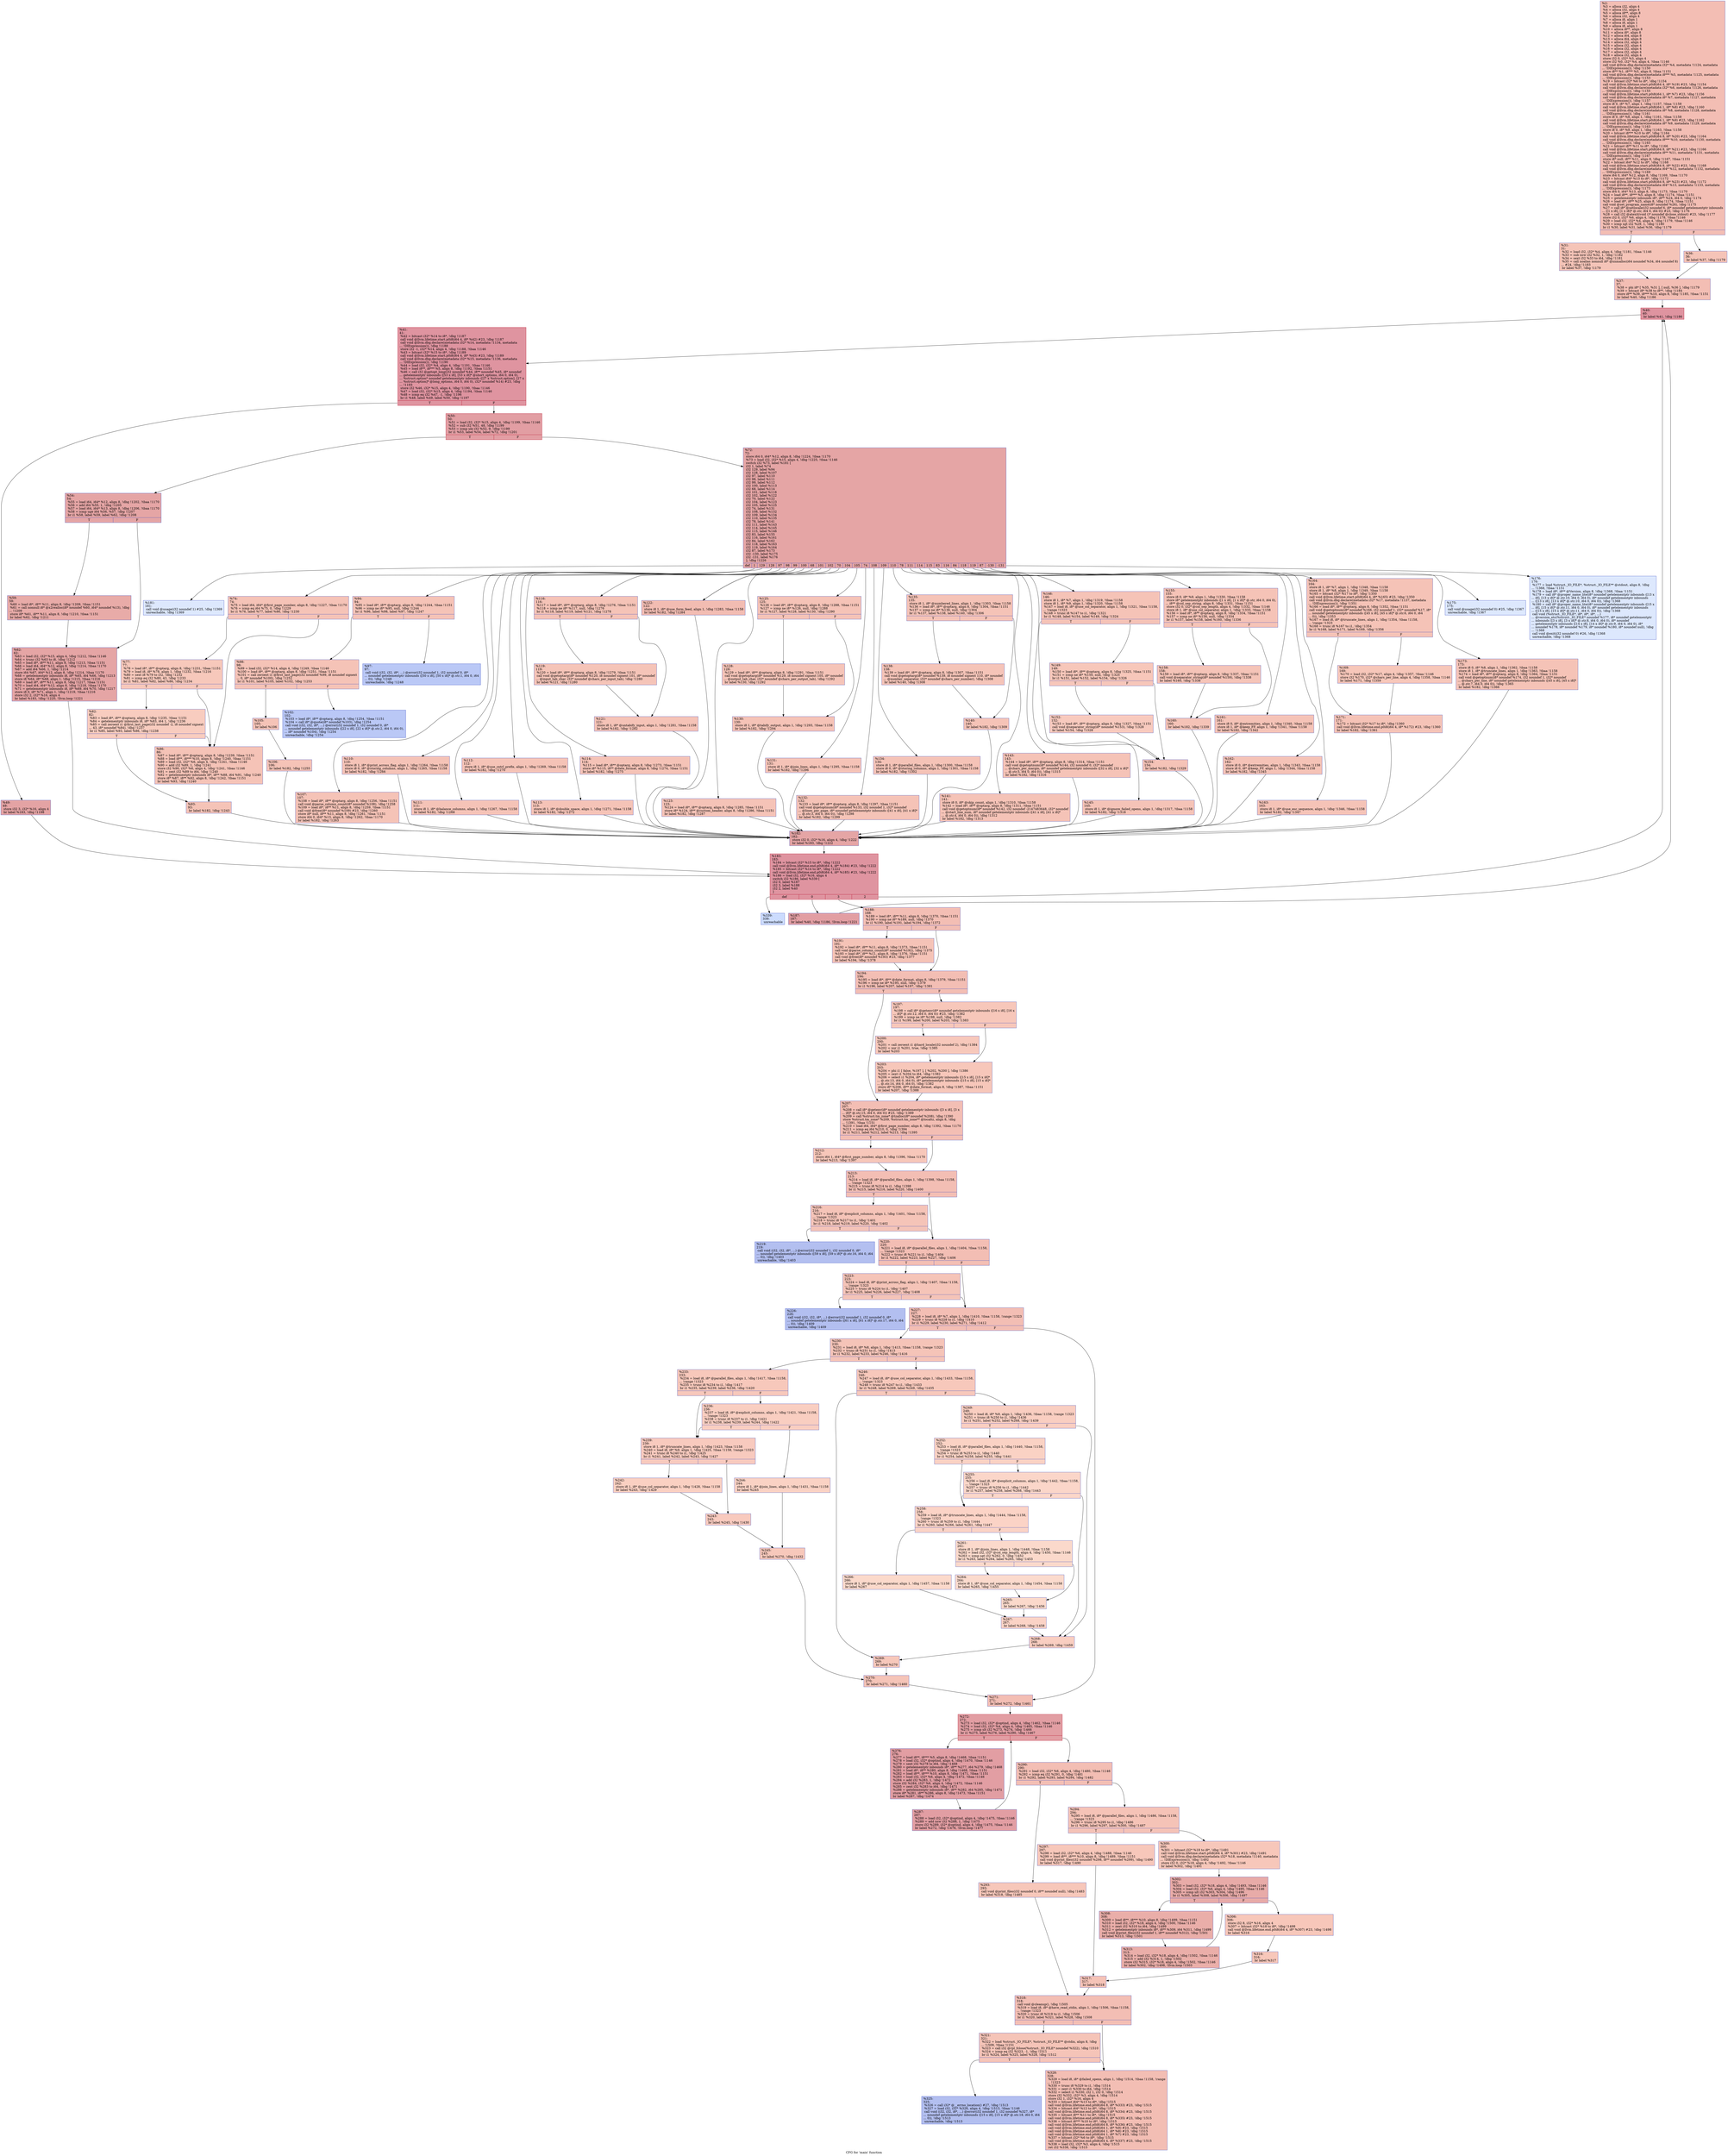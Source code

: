digraph "CFG for 'main' function" {
	label="CFG for 'main' function";

	Node0x156c920 [shape=record,color="#3d50c3ff", style=filled, fillcolor="#e36c5570",label="{%2:\l  %3 = alloca i32, align 4\l  %4 = alloca i32, align 4\l  %5 = alloca i8**, align 8\l  %6 = alloca i32, align 4\l  %7 = alloca i8, align 1\l  %8 = alloca i8, align 1\l  %9 = alloca i8, align 1\l  %10 = alloca i8**, align 8\l  %11 = alloca i8*, align 8\l  %12 = alloca i64, align 8\l  %13 = alloca i64, align 8\l  %14 = alloca i32, align 4\l  %15 = alloca i32, align 4\l  %16 = alloca i32, align 4\l  %17 = alloca i32, align 4\l  %18 = alloca i32, align 4\l  store i32 0, i32* %3, align 4\l  store i32 %0, i32* %4, align 4, !tbaa !1146\l  call void @llvm.dbg.declare(metadata i32* %4, metadata !1124, metadata\l... !DIExpression()), !dbg !1150\l  store i8** %1, i8*** %5, align 8, !tbaa !1151\l  call void @llvm.dbg.declare(metadata i8*** %5, metadata !1125, metadata\l... !DIExpression()), !dbg !1153\l  %19 = bitcast i32* %6 to i8*, !dbg !1154\l  call void @llvm.lifetime.start.p0i8(i64 4, i8* %19) #23, !dbg !1154\l  call void @llvm.dbg.declare(metadata i32* %6, metadata !1126, metadata\l... !DIExpression()), !dbg !1155\l  call void @llvm.lifetime.start.p0i8(i64 1, i8* %7) #23, !dbg !1156\l  call void @llvm.dbg.declare(metadata i8* %7, metadata !1127, metadata\l... !DIExpression()), !dbg !1157\l  store i8 0, i8* %7, align 1, !dbg !1157, !tbaa !1158\l  call void @llvm.lifetime.start.p0i8(i64 1, i8* %8) #23, !dbg !1160\l  call void @llvm.dbg.declare(metadata i8* %8, metadata !1128, metadata\l... !DIExpression()), !dbg !1161\l  store i8 0, i8* %8, align 1, !dbg !1161, !tbaa !1158\l  call void @llvm.lifetime.start.p0i8(i64 1, i8* %9) #23, !dbg !1162\l  call void @llvm.dbg.declare(metadata i8* %9, metadata !1129, metadata\l... !DIExpression()), !dbg !1163\l  store i8 0, i8* %9, align 1, !dbg !1163, !tbaa !1158\l  %20 = bitcast i8*** %10 to i8*, !dbg !1164\l  call void @llvm.lifetime.start.p0i8(i64 8, i8* %20) #23, !dbg !1164\l  call void @llvm.dbg.declare(metadata i8*** %10, metadata !1130, metadata\l... !DIExpression()), !dbg !1165\l  %21 = bitcast i8** %11 to i8*, !dbg !1166\l  call void @llvm.lifetime.start.p0i8(i64 8, i8* %21) #23, !dbg !1166\l  call void @llvm.dbg.declare(metadata i8** %11, metadata !1131, metadata\l... !DIExpression()), !dbg !1167\l  store i8* null, i8** %11, align 8, !dbg !1167, !tbaa !1151\l  %22 = bitcast i64* %12 to i8*, !dbg !1168\l  call void @llvm.lifetime.start.p0i8(i64 8, i8* %22) #23, !dbg !1168\l  call void @llvm.dbg.declare(metadata i64* %12, metadata !1132, metadata\l... !DIExpression()), !dbg !1169\l  store i64 0, i64* %12, align 8, !dbg !1169, !tbaa !1170\l  %23 = bitcast i64* %13 to i8*, !dbg !1172\l  call void @llvm.lifetime.start.p0i8(i64 8, i8* %23) #23, !dbg !1172\l  call void @llvm.dbg.declare(metadata i64* %13, metadata !1133, metadata\l... !DIExpression()), !dbg !1173\l  store i64 0, i64* %13, align 8, !dbg !1173, !tbaa !1170\l  %24 = load i8**, i8*** %5, align 8, !dbg !1174, !tbaa !1151\l  %25 = getelementptr inbounds i8*, i8** %24, i64 0, !dbg !1174\l  %26 = load i8*, i8** %25, align 8, !dbg !1174, !tbaa !1151\l  call void @set_program_name(i8* noundef %26), !dbg !1175\l  %27 = call i8* @setlocale(i32 noundef 6, i8* noundef getelementptr inbounds\l... ([1 x i8], [1 x i8]* @.str, i64 0, i64 0)) #23, !dbg !1176\l  %28 = call i32 @atexit(void ()* noundef @close_stdout) #23, !dbg !1177\l  store i32 0, i32* %6, align 4, !dbg !1178, !tbaa !1146\l  %29 = load i32, i32* %4, align 4, !dbg !1179, !tbaa !1146\l  %30 = icmp sgt i32 %29, 1, !dbg !1180\l  br i1 %30, label %31, label %36, !dbg !1179\l|{<s0>T|<s1>F}}"];
	Node0x156c920:s0 -> Node0x15bc890;
	Node0x156c920:s1 -> Node0x15bc8e0;
	Node0x15bc890 [shape=record,color="#3d50c3ff", style=filled, fillcolor="#e97a5f70",label="{%31:\l31:                                               \l  %32 = load i32, i32* %4, align 4, !dbg !1181, !tbaa !1146\l  %33 = sub nsw i32 %32, 1, !dbg !1182\l  %34 = sext i32 %33 to i64, !dbg !1181\l  %35 = call noalias nonnull i8* @xnmalloc(i64 noundef %34, i64 noundef 8)\l... #24, !dbg !1183\l  br label %37, !dbg !1179\l}"];
	Node0x15bc890 -> Node0x15bc930;
	Node0x15bc8e0 [shape=record,color="#3d50c3ff", style=filled, fillcolor="#e97a5f70",label="{%36:\l36:                                               \l  br label %37, !dbg !1179\l}"];
	Node0x15bc8e0 -> Node0x15bc930;
	Node0x15bc930 [shape=record,color="#3d50c3ff", style=filled, fillcolor="#e36c5570",label="{%37:\l37:                                               \l  %38 = phi i8* [ %35, %31 ], [ null, %36 ], !dbg !1179\l  %39 = bitcast i8* %38 to i8**, !dbg !1184\l  store i8** %39, i8*** %10, align 8, !dbg !1185, !tbaa !1151\l  br label %40, !dbg !1186\l}"];
	Node0x15bc930 -> Node0x15bc980;
	Node0x15bc980 [shape=record,color="#b70d28ff", style=filled, fillcolor="#b70d2870",label="{%40:\l40:                                               \l  br label %41, !dbg !1186\l}"];
	Node0x15bc980 -> Node0x15bc9d0;
	Node0x15bc9d0 [shape=record,color="#b70d28ff", style=filled, fillcolor="#b70d2870",label="{%41:\l41:                                               \l  %42 = bitcast i32* %14 to i8*, !dbg !1187\l  call void @llvm.lifetime.start.p0i8(i64 4, i8* %42) #23, !dbg !1187\l  call void @llvm.dbg.declare(metadata i32* %14, metadata !1134, metadata\l... !DIExpression()), !dbg !1188\l  store i32 -1, i32* %14, align 4, !dbg !1188, !tbaa !1146\l  %43 = bitcast i32* %15 to i8*, !dbg !1189\l  call void @llvm.lifetime.start.p0i8(i64 4, i8* %43) #23, !dbg !1189\l  call void @llvm.dbg.declare(metadata i32* %15, metadata !1136, metadata\l... !DIExpression()), !dbg !1190\l  %44 = load i32, i32* %4, align 4, !dbg !1191, !tbaa !1146\l  %45 = load i8**, i8*** %5, align 8, !dbg !1192, !tbaa !1151\l  %46 = call i32 @getopt_long(i32 noundef %44, i8** noundef %45, i8* noundef\l... getelementptr inbounds ([53 x i8], [53 x i8]* @short_options, i64 0, i64 0),\l... %struct.option* noundef getelementptr inbounds ([27 x %struct.option], [27 x\l... %struct.option]* @long_options, i64 0, i64 0), i32* noundef %14) #23, !dbg\l... !1193\l  store i32 %46, i32* %15, align 4, !dbg !1190, !tbaa !1146\l  %47 = load i32, i32* %15, align 4, !dbg !1194, !tbaa !1146\l  %48 = icmp eq i32 %47, -1, !dbg !1196\l  br i1 %48, label %49, label %50, !dbg !1197\l|{<s0>T|<s1>F}}"];
	Node0x15bc9d0:s0 -> Node0x15bca20;
	Node0x15bc9d0:s1 -> Node0x15bca70;
	Node0x15bca20 [shape=record,color="#3d50c3ff", style=filled, fillcolor="#c32e3170",label="{%49:\l49:                                               \l  store i32 3, i32* %16, align 4\l  br label %183, !dbg !1198\l}"];
	Node0x15bca20 -> Node0x15c2360;
	Node0x15bca70 [shape=record,color="#b70d28ff", style=filled, fillcolor="#be242e70",label="{%50:\l50:                                               \l  %51 = load i32, i32* %15, align 4, !dbg !1199, !tbaa !1146\l  %52 = sub i32 %51, 48, !dbg !1199\l  %53 = icmp ule i32 %52, 9, !dbg !1199\l  br i1 %53, label %54, label %72, !dbg !1201\l|{<s0>T|<s1>F}}"];
	Node0x15bca70:s0 -> Node0x15bcac0;
	Node0x15bca70:s1 -> Node0x15bcbb0;
	Node0x15bcac0 [shape=record,color="#3d50c3ff", style=filled, fillcolor="#c5333470",label="{%54:\l54:                                               \l  %55 = load i64, i64* %12, align 8, !dbg !1202, !tbaa !1170\l  %56 = add i64 %55, 1, !dbg !1205\l  %57 = load i64, i64* %13, align 8, !dbg !1206, !tbaa !1170\l  %58 = icmp uge i64 %56, %57, !dbg !1207\l  br i1 %58, label %59, label %62, !dbg !1208\l|{<s0>T|<s1>F}}"];
	Node0x15bcac0:s0 -> Node0x15bcb10;
	Node0x15bcac0:s1 -> Node0x15bcb60;
	Node0x15bcb10 [shape=record,color="#3d50c3ff", style=filled, fillcolor="#cc403a70",label="{%59:\l59:                                               \l  %60 = load i8*, i8** %11, align 8, !dbg !1209, !tbaa !1151\l  %61 = call nonnull i8* @x2realloc(i8* noundef %60, i64* noundef %13), !dbg\l... !1209\l  store i8* %61, i8** %11, align 8, !dbg !1210, !tbaa !1151\l  br label %62, !dbg !1211\l}"];
	Node0x15bcb10 -> Node0x15bcb60;
	Node0x15bcb60 [shape=record,color="#3d50c3ff", style=filled, fillcolor="#c5333470",label="{%62:\l62:                                               \l  %63 = load i32, i32* %15, align 4, !dbg !1212, !tbaa !1146\l  %64 = trunc i32 %63 to i8, !dbg !1212\l  %65 = load i8*, i8** %11, align 8, !dbg !1213, !tbaa !1151\l  %66 = load i64, i64* %12, align 8, !dbg !1214, !tbaa !1170\l  %67 = add i64 %66, 1, !dbg !1214\l  store i64 %67, i64* %12, align 8, !dbg !1214, !tbaa !1170\l  %68 = getelementptr inbounds i8, i8* %65, i64 %66, !dbg !1213\l  store i8 %64, i8* %68, align 1, !dbg !1215, !tbaa !1216\l  %69 = load i8*, i8** %11, align 8, !dbg !1217, !tbaa !1151\l  %70 = load i64, i64* %12, align 8, !dbg !1218, !tbaa !1170\l  %71 = getelementptr inbounds i8, i8* %69, i64 %70, !dbg !1217\l  store i8 0, i8* %71, align 1, !dbg !1219, !tbaa !1216\l  store i32 2, i32* %16, align 4\l  br label %183, !dbg !1220, !llvm.loop !1221\l}"];
	Node0x15bcb60 -> Node0x15c2360;
	Node0x15bcbb0 [shape=record,color="#3d50c3ff", style=filled, fillcolor="#c5333470",label="{%72:\l72:                                               \l  store i64 0, i64* %12, align 8, !dbg !1224, !tbaa !1170\l  %73 = load i32, i32* %15, align 4, !dbg !1225, !tbaa !1146\l  switch i32 %73, label %181 [\l    i32 1, label %74\l    i32 129, label %94\l    i32 128, label %107\l    i32 97, label %110\l    i32 98, label %111\l    i32 99, label %112\l    i32 100, label %113\l    i32 68, label %114\l    i32 101, label %116\l    i32 102, label %122\l    i32 70, label %122\l    i32 104, label %123\l    i32 105, label %125\l    i32 74, label %131\l    i32 108, label %132\l    i32 109, label %134\l    i32 110, label %135\l    i32 78, label %141\l    i32 111, label %143\l    i32 114, label %145\l    i32 115, label %146\l    i32 83, label %155\l    i32 116, label %161\l    i32 84, label %162\l    i32 118, label %163\l    i32 119, label %164\l    i32 87, label %173\l    i32 -130, label %175\l    i32 -131, label %176\l  ], !dbg !1226\l|{<s0>def|<s1>1|<s2>129|<s3>128|<s4>97|<s5>98|<s6>99|<s7>100|<s8>68|<s9>101|<s10>102|<s11>70|<s12>104|<s13>105|<s14>74|<s15>108|<s16>109|<s17>110|<s18>78|<s19>111|<s20>114|<s21>115|<s22>83|<s23>116|<s24>84|<s25>118|<s26>119|<s27>87|<s28>-130|<s29>-131}}"];
	Node0x15bcbb0:s0 -> Node0x15c22c0;
	Node0x15bcbb0:s1 -> Node0x15bcc00;
	Node0x15bcbb0:s2 -> Node0x15c14b0;
	Node0x15bcbb0:s3 -> Node0x15c1690;
	Node0x15bcbb0:s4 -> Node0x15c16e0;
	Node0x15bcbb0:s5 -> Node0x15c1730;
	Node0x15bcbb0:s6 -> Node0x15c1780;
	Node0x15bcbb0:s7 -> Node0x15c17d0;
	Node0x15bcbb0:s8 -> Node0x15c1820;
	Node0x15bcbb0:s9 -> Node0x15c1870;
	Node0x15bcbb0:s10 -> Node0x15c1960;
	Node0x15bcbb0:s11 -> Node0x15c1960;
	Node0x15bcbb0:s12 -> Node0x15c19b0;
	Node0x15bcbb0:s13 -> Node0x15c1a00;
	Node0x15bcbb0:s14 -> Node0x15c1af0;
	Node0x15bcbb0:s15 -> Node0x15c1b40;
	Node0x15bcbb0:s16 -> Node0x15c1b90;
	Node0x15bcbb0:s17 -> Node0x15c1be0;
	Node0x15bcbb0:s18 -> Node0x15c1cd0;
	Node0x15bcbb0:s19 -> Node0x15c1d20;
	Node0x15bcbb0:s20 -> Node0x15c1d70;
	Node0x15bcbb0:s21 -> Node0x15c1dc0;
	Node0x15bcbb0:s22 -> Node0x15c1f00;
	Node0x15bcbb0:s23 -> Node0x15c1ff0;
	Node0x15bcbb0:s24 -> Node0x15c2040;
	Node0x15bcbb0:s25 -> Node0x15c2090;
	Node0x15bcbb0:s26 -> Node0x15c20e0;
	Node0x15bcbb0:s27 -> Node0x15c21d0;
	Node0x15bcbb0:s28 -> Node0x15c2220;
	Node0x15bcbb0:s29 -> Node0x15c2270;
	Node0x15bcc00 [shape=record,color="#3d50c3ff", style=filled, fillcolor="#e8765c70",label="{%74:\l74:                                               \l  %75 = load i64, i64* @first_page_number, align 8, !dbg !1227, !tbaa !1170\l  %76 = icmp eq i64 %75, 0, !dbg !1229\l  br i1 %76, label %77, label %86, !dbg !1230\l|{<s0>T|<s1>F}}"];
	Node0x15bcc00:s0 -> Node0x15bcc50;
	Node0x15bcc00:s1 -> Node0x15bccf0;
	Node0x15bcc50 [shape=record,color="#3d50c3ff", style=filled, fillcolor="#ed836670",label="{%77:\l77:                                               \l  %78 = load i8*, i8** @optarg, align 8, !dbg !1231, !tbaa !1151\l  %79 = load i8, i8* %78, align 1, !dbg !1232, !tbaa !1216\l  %80 = sext i8 %79 to i32, !dbg !1232\l  %81 = icmp eq i32 %80, 43, !dbg !1233\l  br i1 %81, label %82, label %86, !dbg !1234\l|{<s0>T|<s1>F}}"];
	Node0x15bcc50:s0 -> Node0x15bcca0;
	Node0x15bcc50:s1 -> Node0x15bccf0;
	Node0x15bcca0 [shape=record,color="#3d50c3ff", style=filled, fillcolor="#f08b6e70",label="{%82:\l82:                                               \l  %83 = load i8*, i8** @optarg, align 8, !dbg !1235, !tbaa !1151\l  %84 = getelementptr inbounds i8, i8* %83, i64 1, !dbg !1236\l  %85 = call zeroext i1 @first_last_page(i32 noundef -2, i8 noundef signext\l... 43, i8* noundef %84), !dbg !1237\l  br i1 %85, label %93, label %86, !dbg !1238\l|{<s0>T|<s1>F}}"];
	Node0x15bcca0:s0 -> Node0x15c1460;
	Node0x15bcca0:s1 -> Node0x15bccf0;
	Node0x15bccf0 [shape=record,color="#3d50c3ff", style=filled, fillcolor="#e8765c70",label="{%86:\l86:                                               \l  %87 = load i8*, i8** @optarg, align 8, !dbg !1239, !tbaa !1151\l  %88 = load i8**, i8*** %10, align 8, !dbg !1240, !tbaa !1151\l  %89 = load i32, i32* %6, align 4, !dbg !1241, !tbaa !1146\l  %90 = add i32 %89, 1, !dbg !1241\l  store i32 %90, i32* %6, align 4, !dbg !1241, !tbaa !1146\l  %91 = zext i32 %89 to i64, !dbg !1240\l  %92 = getelementptr inbounds i8*, i8** %88, i64 %91, !dbg !1240\l  store i8* %87, i8** %92, align 8, !dbg !1242, !tbaa !1151\l  br label %93, !dbg !1240\l}"];
	Node0x15bccf0 -> Node0x15c1460;
	Node0x15c1460 [shape=record,color="#3d50c3ff", style=filled, fillcolor="#e8765c70",label="{%93:\l93:                                               \l  br label %182, !dbg !1243\l}"];
	Node0x15c1460 -> Node0x15c2310;
	Node0x15c14b0 [shape=record,color="#3d50c3ff", style=filled, fillcolor="#e8765c70",label="{%94:\l94:                                               \l  %95 = load i8*, i8** @optarg, align 8, !dbg !1244, !tbaa !1151\l  %96 = icmp ne i8* %95, null, !dbg !1244\l  br i1 %96, label %98, label %97, !dbg !1247\l|{<s0>T|<s1>F}}"];
	Node0x15c14b0:s0 -> Node0x15c1550;
	Node0x15c14b0:s1 -> Node0x15c1500;
	Node0x15c1500 [shape=record,color="#3d50c3ff", style=filled, fillcolor="#6282ea70",label="{%97:\l97:                                               \l  call void (i32, i32, i8*, ...) @error(i32 noundef 1, i32 noundef 0, i8*\l... noundef getelementptr inbounds ([50 x i8], [50 x i8]* @.str.1, i64 0, i64\l... 0)), !dbg !1248\l  unreachable, !dbg !1248\l}"];
	Node0x15c1550 [shape=record,color="#3d50c3ff", style=filled, fillcolor="#e8765c70",label="{%98:\l98:                                               \l  %99 = load i32, i32* %14, align 4, !dbg !1249, !tbaa !1146\l  %100 = load i8*, i8** @optarg, align 8, !dbg !1251, !tbaa !1151\l  %101 = call zeroext i1 @first_last_page(i32 noundef %99, i8 noundef signext\l... 0, i8* noundef %100), !dbg !1252\l  br i1 %101, label %105, label %102, !dbg !1253\l|{<s0>T|<s1>F}}"];
	Node0x15c1550:s0 -> Node0x15c15f0;
	Node0x15c1550:s1 -> Node0x15c15a0;
	Node0x15c15a0 [shape=record,color="#3d50c3ff", style=filled, fillcolor="#6282ea70",label="{%102:\l102:                                              \l  %103 = load i8*, i8** @optarg, align 8, !dbg !1254, !tbaa !1151\l  %104 = call i8* @quote(i8* noundef %103), !dbg !1254\l  call void (i32, i32, i8*, ...) @error(i32 noundef 1, i32 noundef 0, i8*\l... noundef getelementptr inbounds ([22 x i8], [22 x i8]* @.str.2, i64 0, i64 0),\l... i8* noundef %104), !dbg !1254\l  unreachable, !dbg !1254\l}"];
	Node0x15c15f0 [shape=record,color="#3d50c3ff", style=filled, fillcolor="#e8765c70",label="{%105:\l105:                                              \l  br label %106\l}"];
	Node0x15c15f0 -> Node0x15c1640;
	Node0x15c1640 [shape=record,color="#3d50c3ff", style=filled, fillcolor="#e8765c70",label="{%106:\l106:                                              \l  br label %182, !dbg !1255\l}"];
	Node0x15c1640 -> Node0x15c2310;
	Node0x15c1690 [shape=record,color="#3d50c3ff", style=filled, fillcolor="#e8765c70",label="{%107:\l107:                                              \l  %108 = load i8*, i8** @optarg, align 8, !dbg !1256, !tbaa !1151\l  call void @parse_column_count(i8* noundef %108), !dbg !1258\l  %109 = load i8*, i8** %11, align 8, !dbg !1259, !tbaa !1151\l  call void @free(i8* noundef %109) #23, !dbg !1260\l  store i8* null, i8** %11, align 8, !dbg !1261, !tbaa !1151\l  store i64 0, i64* %13, align 8, !dbg !1262, !tbaa !1170\l  br label %182, !dbg !1263\l}"];
	Node0x15c1690 -> Node0x15c2310;
	Node0x15c16e0 [shape=record,color="#3d50c3ff", style=filled, fillcolor="#e8765c70",label="{%110:\l110:                                              \l  store i8 1, i8* @print_across_flag, align 1, !dbg !1264, !tbaa !1158\l  store i8 0, i8* @storing_columns, align 1, !dbg !1265, !tbaa !1158\l  br label %182, !dbg !1266\l}"];
	Node0x15c16e0 -> Node0x15c2310;
	Node0x15c1730 [shape=record,color="#3d50c3ff", style=filled, fillcolor="#e8765c70",label="{%111:\l111:                                              \l  store i8 1, i8* @balance_columns, align 1, !dbg !1267, !tbaa !1158\l  br label %182, !dbg !1268\l}"];
	Node0x15c1730 -> Node0x15c2310;
	Node0x15c1780 [shape=record,color="#3d50c3ff", style=filled, fillcolor="#e8765c70",label="{%112:\l112:                                              \l  store i8 1, i8* @use_cntrl_prefix, align 1, !dbg !1269, !tbaa !1158\l  br label %182, !dbg !1270\l}"];
	Node0x15c1780 -> Node0x15c2310;
	Node0x15c17d0 [shape=record,color="#3d50c3ff", style=filled, fillcolor="#e8765c70",label="{%113:\l113:                                              \l  store i8 1, i8* @double_space, align 1, !dbg !1271, !tbaa !1158\l  br label %182, !dbg !1272\l}"];
	Node0x15c17d0 -> Node0x15c2310;
	Node0x15c1820 [shape=record,color="#3d50c3ff", style=filled, fillcolor="#e8765c70",label="{%114:\l114:                                              \l  %115 = load i8*, i8** @optarg, align 8, !dbg !1273, !tbaa !1151\l  store i8* %115, i8** @date_format, align 8, !dbg !1274, !tbaa !1151\l  br label %182, !dbg !1275\l}"];
	Node0x15c1820 -> Node0x15c2310;
	Node0x15c1870 [shape=record,color="#3d50c3ff", style=filled, fillcolor="#e8765c70",label="{%116:\l116:                                              \l  %117 = load i8*, i8** @optarg, align 8, !dbg !1276, !tbaa !1151\l  %118 = icmp ne i8* %117, null, !dbg !1276\l  br i1 %118, label %119, label %121, !dbg !1278\l|{<s0>T|<s1>F}}"];
	Node0x15c1870:s0 -> Node0x15c18c0;
	Node0x15c1870:s1 -> Node0x15c1910;
	Node0x15c18c0 [shape=record,color="#3d50c3ff", style=filled, fillcolor="#e97a5f70",label="{%119:\l119:                                              \l  %120 = load i8*, i8** @optarg, align 8, !dbg !1279, !tbaa !1151\l  call void @getoptarg(i8* noundef %120, i8 noundef signext 101, i8* noundef\l... @input_tab_char, i32* noundef @chars_per_input_tab), !dbg !1280\l  br label %121, !dbg !1280\l}"];
	Node0x15c18c0 -> Node0x15c1910;
	Node0x15c1910 [shape=record,color="#3d50c3ff", style=filled, fillcolor="#e8765c70",label="{%121:\l121:                                              \l  store i8 1, i8* @untabify_input, align 1, !dbg !1281, !tbaa !1158\l  br label %182, !dbg !1282\l}"];
	Node0x15c1910 -> Node0x15c2310;
	Node0x15c1960 [shape=record,color="#3d50c3ff", style=filled, fillcolor="#e1675170",label="{%122:\l122:                                              \l  store i8 1, i8* @use_form_feed, align 1, !dbg !1283, !tbaa !1158\l  br label %182, !dbg !1284\l}"];
	Node0x15c1960 -> Node0x15c2310;
	Node0x15c19b0 [shape=record,color="#3d50c3ff", style=filled, fillcolor="#e8765c70",label="{%123:\l123:                                              \l  %124 = load i8*, i8** @optarg, align 8, !dbg !1285, !tbaa !1151\l  store i8* %124, i8** @custom_header, align 8, !dbg !1286, !tbaa !1151\l  br label %182, !dbg !1287\l}"];
	Node0x15c19b0 -> Node0x15c2310;
	Node0x15c1a00 [shape=record,color="#3d50c3ff", style=filled, fillcolor="#e8765c70",label="{%125:\l125:                                              \l  %126 = load i8*, i8** @optarg, align 8, !dbg !1288, !tbaa !1151\l  %127 = icmp ne i8* %126, null, !dbg !1288\l  br i1 %127, label %128, label %130, !dbg !1290\l|{<s0>T|<s1>F}}"];
	Node0x15c1a00:s0 -> Node0x15c1a50;
	Node0x15c1a00:s1 -> Node0x15c1aa0;
	Node0x15c1a50 [shape=record,color="#3d50c3ff", style=filled, fillcolor="#e97a5f70",label="{%128:\l128:                                              \l  %129 = load i8*, i8** @optarg, align 8, !dbg !1291, !tbaa !1151\l  call void @getoptarg(i8* noundef %129, i8 noundef signext 105, i8* noundef\l... @output_tab_char, i32* noundef @chars_per_output_tab), !dbg !1292\l  br label %130, !dbg !1292\l}"];
	Node0x15c1a50 -> Node0x15c1aa0;
	Node0x15c1aa0 [shape=record,color="#3d50c3ff", style=filled, fillcolor="#e8765c70",label="{%130:\l130:                                              \l  store i8 1, i8* @tabify_output, align 1, !dbg !1293, !tbaa !1158\l  br label %182, !dbg !1294\l}"];
	Node0x15c1aa0 -> Node0x15c2310;
	Node0x15c1af0 [shape=record,color="#3d50c3ff", style=filled, fillcolor="#e8765c70",label="{%131:\l131:                                              \l  store i8 1, i8* @join_lines, align 1, !dbg !1295, !tbaa !1158\l  br label %182, !dbg !1296\l}"];
	Node0x15c1af0 -> Node0x15c2310;
	Node0x15c1b40 [shape=record,color="#3d50c3ff", style=filled, fillcolor="#e8765c70",label="{%132:\l132:                                              \l  %133 = load i8*, i8** @optarg, align 8, !dbg !1297, !tbaa !1151\l  call void @getoptnum(i8* noundef %133, i32 noundef 1, i32* noundef\l... @lines_per_page, i8* noundef getelementptr inbounds ([41 x i8], [41 x i8]*\l... @.str.3, i64 0, i64 0)), !dbg !1298\l  br label %182, !dbg !1299\l}"];
	Node0x15c1b40 -> Node0x15c2310;
	Node0x15c1b90 [shape=record,color="#3d50c3ff", style=filled, fillcolor="#e8765c70",label="{%134:\l134:                                              \l  store i8 1, i8* @parallel_files, align 1, !dbg !1300, !tbaa !1158\l  store i8 0, i8* @storing_columns, align 1, !dbg !1301, !tbaa !1158\l  br label %182, !dbg !1302\l}"];
	Node0x15c1b90 -> Node0x15c2310;
	Node0x15c1be0 [shape=record,color="#3d50c3ff", style=filled, fillcolor="#e8765c70",label="{%135:\l135:                                              \l  store i8 1, i8* @numbered_lines, align 1, !dbg !1303, !tbaa !1158\l  %136 = load i8*, i8** @optarg, align 8, !dbg !1304, !tbaa !1151\l  %137 = icmp ne i8* %136, null, !dbg !1304\l  br i1 %137, label %138, label %140, !dbg !1306\l|{<s0>T|<s1>F}}"];
	Node0x15c1be0:s0 -> Node0x15c1c30;
	Node0x15c1be0:s1 -> Node0x15c1c80;
	Node0x15c1c30 [shape=record,color="#3d50c3ff", style=filled, fillcolor="#e97a5f70",label="{%138:\l138:                                              \l  %139 = load i8*, i8** @optarg, align 8, !dbg !1307, !tbaa !1151\l  call void @getoptarg(i8* noundef %139, i8 noundef signext 110, i8* noundef\l... @number_separator, i32* noundef @chars_per_number), !dbg !1308\l  br label %140, !dbg !1308\l}"];
	Node0x15c1c30 -> Node0x15c1c80;
	Node0x15c1c80 [shape=record,color="#3d50c3ff", style=filled, fillcolor="#e8765c70",label="{%140:\l140:                                              \l  br label %182, !dbg !1309\l}"];
	Node0x15c1c80 -> Node0x15c2310;
	Node0x15c1cd0 [shape=record,color="#3d50c3ff", style=filled, fillcolor="#e8765c70",label="{%141:\l141:                                              \l  store i8 0, i8* @skip_count, align 1, !dbg !1310, !tbaa !1158\l  %142 = load i8*, i8** @optarg, align 8, !dbg !1311, !tbaa !1151\l  call void @getoptnum(i8* noundef %142, i32 noundef -2147483648, i32* noundef\l... @start_line_num, i8* noundef getelementptr inbounds ([41 x i8], [41 x i8]*\l... @.str.4, i64 0, i64 0)), !dbg !1312\l  br label %182, !dbg !1313\l}"];
	Node0x15c1cd0 -> Node0x15c2310;
	Node0x15c1d20 [shape=record,color="#3d50c3ff", style=filled, fillcolor="#e8765c70",label="{%143:\l143:                                              \l  %144 = load i8*, i8** @optarg, align 8, !dbg !1314, !tbaa !1151\l  call void @getoptnum(i8* noundef %144, i32 noundef 0, i32* noundef\l... @chars_per_margin, i8* noundef getelementptr inbounds ([32 x i8], [32 x i8]*\l... @.str.5, i64 0, i64 0)), !dbg !1315\l  br label %182, !dbg !1316\l}"];
	Node0x15c1d20 -> Node0x15c2310;
	Node0x15c1d70 [shape=record,color="#3d50c3ff", style=filled, fillcolor="#e8765c70",label="{%145:\l145:                                              \l  store i8 1, i8* @ignore_failed_opens, align 1, !dbg !1317, !tbaa !1158\l  br label %182, !dbg !1318\l}"];
	Node0x15c1d70 -> Node0x15c2310;
	Node0x15c1dc0 [shape=record,color="#3d50c3ff", style=filled, fillcolor="#e8765c70",label="{%146:\l146:                                              \l  store i8 1, i8* %7, align 1, !dbg !1319, !tbaa !1158\l  store i8 1, i8* %9, align 1, !dbg !1320, !tbaa !1158\l  %147 = load i8, i8* @use_col_separator, align 1, !dbg !1321, !tbaa !1158,\l... !range !1323\l  %148 = trunc i8 %147 to i1, !dbg !1321\l  br i1 %148, label %154, label %149, !dbg !1324\l|{<s0>T|<s1>F}}"];
	Node0x15c1dc0:s0 -> Node0x15c1eb0;
	Node0x15c1dc0:s1 -> Node0x15c1e10;
	Node0x15c1e10 [shape=record,color="#3d50c3ff", style=filled, fillcolor="#ec7f6370",label="{%149:\l149:                                              \l  %150 = load i8*, i8** @optarg, align 8, !dbg !1325, !tbaa !1151\l  %151 = icmp ne i8* %150, null, !dbg !1325\l  br i1 %151, label %152, label %154, !dbg !1326\l|{<s0>T|<s1>F}}"];
	Node0x15c1e10:s0 -> Node0x15c1e60;
	Node0x15c1e10:s1 -> Node0x15c1eb0;
	Node0x15c1e60 [shape=record,color="#3d50c3ff", style=filled, fillcolor="#ef886b70",label="{%152:\l152:                                              \l  %153 = load i8*, i8** @optarg, align 8, !dbg !1327, !tbaa !1151\l  call void @separator_string(i8* noundef %153), !dbg !1328\l  br label %154, !dbg !1328\l}"];
	Node0x15c1e60 -> Node0x15c1eb0;
	Node0x15c1eb0 [shape=record,color="#3d50c3ff", style=filled, fillcolor="#e8765c70",label="{%154:\l154:                                              \l  br label %182, !dbg !1329\l}"];
	Node0x15c1eb0 -> Node0x15c2310;
	Node0x15c1f00 [shape=record,color="#3d50c3ff", style=filled, fillcolor="#e8765c70",label="{%155:\l155:                                              \l  store i8 0, i8* %9, align 1, !dbg !1330, !tbaa !1158\l  store i8* getelementptr inbounds ([1 x i8], [1 x i8]* @.str, i64 0, i64 0),\l... i8** @col_sep_string, align 8, !dbg !1331, !tbaa !1151\l  store i32 0, i32* @col_sep_length, align 4, !dbg !1332, !tbaa !1146\l  store i8 1, i8* @use_col_separator, align 1, !dbg !1333, !tbaa !1158\l  %156 = load i8*, i8** @optarg, align 8, !dbg !1334, !tbaa !1151\l  %157 = icmp ne i8* %156, null, !dbg !1334\l  br i1 %157, label %158, label %160, !dbg !1336\l|{<s0>T|<s1>F}}"];
	Node0x15c1f00:s0 -> Node0x15c1f50;
	Node0x15c1f00:s1 -> Node0x15c1fa0;
	Node0x15c1f50 [shape=record,color="#3d50c3ff", style=filled, fillcolor="#e97a5f70",label="{%158:\l158:                                              \l  %159 = load i8*, i8** @optarg, align 8, !dbg !1337, !tbaa !1151\l  call void @separator_string(i8* noundef %159), !dbg !1338\l  br label %160, !dbg !1338\l}"];
	Node0x15c1f50 -> Node0x15c1fa0;
	Node0x15c1fa0 [shape=record,color="#3d50c3ff", style=filled, fillcolor="#e8765c70",label="{%160:\l160:                                              \l  br label %182, !dbg !1339\l}"];
	Node0x15c1fa0 -> Node0x15c2310;
	Node0x15c1ff0 [shape=record,color="#3d50c3ff", style=filled, fillcolor="#e8765c70",label="{%161:\l161:                                              \l  store i8 0, i8* @extremities, align 1, !dbg !1340, !tbaa !1158\l  store i8 1, i8* @keep_FF, align 1, !dbg !1341, !tbaa !1158\l  br label %182, !dbg !1342\l}"];
	Node0x15c1ff0 -> Node0x15c2310;
	Node0x15c2040 [shape=record,color="#3d50c3ff", style=filled, fillcolor="#e8765c70",label="{%162:\l162:                                              \l  store i8 0, i8* @extremities, align 1, !dbg !1343, !tbaa !1158\l  store i8 0, i8* @keep_FF, align 1, !dbg !1344, !tbaa !1158\l  br label %182, !dbg !1345\l}"];
	Node0x15c2040 -> Node0x15c2310;
	Node0x15c2090 [shape=record,color="#3d50c3ff", style=filled, fillcolor="#e8765c70",label="{%163:\l163:                                              \l  store i8 1, i8* @use_esc_sequence, align 1, !dbg !1346, !tbaa !1158\l  br label %182, !dbg !1347\l}"];
	Node0x15c2090 -> Node0x15c2310;
	Node0x15c20e0 [shape=record,color="#3d50c3ff", style=filled, fillcolor="#e8765c70",label="{%164:\l164:                                              \l  store i8 1, i8* %7, align 1, !dbg !1348, !tbaa !1158\l  store i8 1, i8* %8, align 1, !dbg !1349, !tbaa !1158\l  %165 = bitcast i32* %17 to i8*, !dbg !1350\l  call void @llvm.lifetime.start.p0i8(i64 4, i8* %165) #23, !dbg !1350\l  call void @llvm.dbg.declare(metadata i32* %17, metadata !1137, metadata\l... !DIExpression()), !dbg !1351\l  %166 = load i8*, i8** @optarg, align 8, !dbg !1352, !tbaa !1151\l  call void @getoptnum(i8* noundef %166, i32 noundef 1, i32* noundef %17, i8*\l... noundef getelementptr inbounds ([45 x i8], [45 x i8]* @.str.6, i64 0, i64\l... 0)), !dbg !1353\l  %167 = load i8, i8* @truncate_lines, align 1, !dbg !1354, !tbaa !1158,\l... !range !1323\l  %168 = trunc i8 %167 to i1, !dbg !1354\l  br i1 %168, label %171, label %169, !dbg !1356\l|{<s0>T|<s1>F}}"];
	Node0x15c20e0:s0 -> Node0x15c2180;
	Node0x15c20e0:s1 -> Node0x15c2130;
	Node0x15c2130 [shape=record,color="#3d50c3ff", style=filled, fillcolor="#ec7f6370",label="{%169:\l169:                                              \l  %170 = load i32, i32* %17, align 4, !dbg !1357, !tbaa !1146\l  store i32 %170, i32* @chars_per_line, align 4, !dbg !1358, !tbaa !1146\l  br label %171, !dbg !1359\l}"];
	Node0x15c2130 -> Node0x15c2180;
	Node0x15c2180 [shape=record,color="#3d50c3ff", style=filled, fillcolor="#e8765c70",label="{%171:\l171:                                              \l  %172 = bitcast i32* %17 to i8*, !dbg !1360\l  call void @llvm.lifetime.end.p0i8(i64 4, i8* %172) #23, !dbg !1360\l  br label %182, !dbg !1361\l}"];
	Node0x15c2180 -> Node0x15c2310;
	Node0x15c21d0 [shape=record,color="#3d50c3ff", style=filled, fillcolor="#e8765c70",label="{%173:\l173:                                              \l  store i8 0, i8* %8, align 1, !dbg !1362, !tbaa !1158\l  store i8 1, i8* @truncate_lines, align 1, !dbg !1363, !tbaa !1158\l  %174 = load i8*, i8** @optarg, align 8, !dbg !1364, !tbaa !1151\l  call void @getoptnum(i8* noundef %174, i32 noundef 1, i32* noundef\l... @chars_per_line, i8* noundef getelementptr inbounds ([45 x i8], [45 x i8]*\l... @.str.7, i64 0, i64 0)), !dbg !1365\l  br label %182, !dbg !1366\l}"];
	Node0x15c21d0 -> Node0x15c2310;
	Node0x15c2220 [shape=record,color="#3d50c3ff", style=filled, fillcolor="#b2ccfb70",label="{%175:\l175:                                              \l  call void @usage(i32 noundef 0) #25, !dbg !1367\l  unreachable, !dbg !1367\l}"];
	Node0x15c2270 [shape=record,color="#3d50c3ff", style=filled, fillcolor="#b2ccfb70",label="{%176:\l176:                                              \l  %177 = load %struct._IO_FILE*, %struct._IO_FILE** @stdout, align 8, !dbg\l... !1368, !tbaa !1151\l  %178 = load i8*, i8** @Version, align 8, !dbg !1368, !tbaa !1151\l  %179 = call i8* @proper_name_lite(i8* noundef getelementptr inbounds ([13 x\l... i8], [13 x i8]* @.str.10, i64 0, i64 0), i8* noundef getelementptr inbounds\l... ([13 x i8], [13 x i8]* @.str.10, i64 0, i64 0)), !dbg !1368\l  %180 = call i8* @proper_name_lite(i8* noundef getelementptr inbounds ([15 x\l... i8], [15 x i8]* @.str.11, i64 0, i64 0), i8* noundef getelementptr inbounds\l... ([15 x i8], [15 x i8]* @.str.11, i64 0, i64 0)), !dbg !1368\l  call void (%struct._IO_FILE*, i8*, i8*, i8*, ...)\l... @version_etc(%struct._IO_FILE* noundef %177, i8* noundef getelementptr\l... inbounds ([3 x i8], [3 x i8]* @.str.8, i64 0, i64 0), i8* noundef\l... getelementptr inbounds ([14 x i8], [14 x i8]* @.str.9, i64 0, i64 0), i8*\l... noundef %178, i8* noundef %179, i8* noundef %180, i8* noundef null), !dbg\l... !1368\l  call void @exit(i32 noundef 0) #26, !dbg !1368\l  unreachable, !dbg !1368\l}"];
	Node0x15c22c0 [shape=record,color="#3d50c3ff", style=filled, fillcolor="#b2ccfb70",label="{%181:\l181:                                              \l  call void @usage(i32 noundef 1) #25, !dbg !1369\l  unreachable, !dbg !1369\l}"];
	Node0x15c2310 [shape=record,color="#3d50c3ff", style=filled, fillcolor="#c5333470",label="{%182:\l182:                                              \l  store i32 0, i32* %16, align 4, !dbg !1222\l  br label %183, !dbg !1222\l}"];
	Node0x15c2310 -> Node0x15c2360;
	Node0x15c2360 [shape=record,color="#b70d28ff", style=filled, fillcolor="#b70d2870",label="{%183:\l183:                                              \l  %184 = bitcast i32* %15 to i8*, !dbg !1222\l  call void @llvm.lifetime.end.p0i8(i64 4, i8* %184) #23, !dbg !1222\l  %185 = bitcast i32* %14 to i8*, !dbg !1222\l  call void @llvm.lifetime.end.p0i8(i64 4, i8* %185) #23, !dbg !1222\l  %186 = load i32, i32* %16, align 4\l  switch i32 %186, label %339 [\l    i32 0, label %187\l    i32 3, label %188\l    i32 2, label %40\l  ]\l|{<s0>def|<s1>0|<s2>3|<s3>2}}"];
	Node0x15c2360:s0 -> Node0x15c3530;
	Node0x15c2360:s1 -> Node0x15c23b0;
	Node0x15c2360:s2 -> Node0x15c2400;
	Node0x15c2360:s3 -> Node0x15bc980;
	Node0x15c23b0 [shape=record,color="#3d50c3ff", style=filled, fillcolor="#be242e70",label="{%187:\l187:                                              \l  br label %40, !dbg !1186, !llvm.loop !1221\l}"];
	Node0x15c23b0 -> Node0x15bc980;
	Node0x15c2400 [shape=record,color="#3d50c3ff", style=filled, fillcolor="#e36c5570",label="{%188:\l188:                                              \l  %189 = load i8*, i8** %11, align 8, !dbg !1370, !tbaa !1151\l  %190 = icmp ne i8* %189, null, !dbg !1370\l  br i1 %190, label %191, label %194, !dbg !1372\l|{<s0>T|<s1>F}}"];
	Node0x15c2400:s0 -> Node0x15c2450;
	Node0x15c2400:s1 -> Node0x15c24a0;
	Node0x15c2450 [shape=record,color="#3d50c3ff", style=filled, fillcolor="#e8765c70",label="{%191:\l191:                                              \l  %192 = load i8*, i8** %11, align 8, !dbg !1373, !tbaa !1151\l  call void @parse_column_count(i8* noundef %192), !dbg !1375\l  %193 = load i8*, i8** %11, align 8, !dbg !1376, !tbaa !1151\l  call void @free(i8* noundef %193) #23, !dbg !1377\l  br label %194, !dbg !1378\l}"];
	Node0x15c2450 -> Node0x15c24a0;
	Node0x15c24a0 [shape=record,color="#3d50c3ff", style=filled, fillcolor="#e36c5570",label="{%194:\l194:                                              \l  %195 = load i8*, i8** @date_format, align 8, !dbg !1379, !tbaa !1151\l  %196 = icmp ne i8* %195, null, !dbg !1379\l  br i1 %196, label %207, label %197, !dbg !1381\l|{<s0>T|<s1>F}}"];
	Node0x15c24a0:s0 -> Node0x15c25e0;
	Node0x15c24a0:s1 -> Node0x15c24f0;
	Node0x15c24f0 [shape=record,color="#3d50c3ff", style=filled, fillcolor="#ec7f6370",label="{%197:\l197:                                              \l  %198 = call i8* @getenv(i8* noundef getelementptr inbounds ([16 x i8], [16 x\l... i8]* @.str.12, i64 0, i64 0)) #23, !dbg !1382\l  %199 = icmp ne i8* %198, null, !dbg !1382\l  br i1 %199, label %200, label %203, !dbg !1383\l|{<s0>T|<s1>F}}"];
	Node0x15c24f0:s0 -> Node0x15c2540;
	Node0x15c24f0:s1 -> Node0x15c2590;
	Node0x15c2540 [shape=record,color="#3d50c3ff", style=filled, fillcolor="#ed836670",label="{%200:\l200:                                              \l  %201 = call zeroext i1 @hard_locale(i32 noundef 2), !dbg !1384\l  %202 = xor i1 %201, true, !dbg !1385\l  br label %203\l}"];
	Node0x15c2540 -> Node0x15c2590;
	Node0x15c2590 [shape=record,color="#3d50c3ff", style=filled, fillcolor="#ec7f6370",label="{%203:\l203:                                              \l  %204 = phi i1 [ false, %197 ], [ %202, %200 ], !dbg !1386\l  %205 = zext i1 %204 to i64, !dbg !1382\l  %206 = select i1 %204, i8* getelementptr inbounds ([15 x i8], [15 x i8]*\l... @.str.13, i64 0, i64 0), i8* getelementptr inbounds ([15 x i8], [15 x i8]*\l... @.str.14, i64 0, i64 0), !dbg !1382\l  store i8* %206, i8** @date_format, align 8, !dbg !1387, !tbaa !1151\l  br label %207, !dbg !1388\l}"];
	Node0x15c2590 -> Node0x15c25e0;
	Node0x15c25e0 [shape=record,color="#3d50c3ff", style=filled, fillcolor="#e36c5570",label="{%207:\l207:                                              \l  %208 = call i8* @getenv(i8* noundef getelementptr inbounds ([3 x i8], [3 x\l... i8]* @.str.15, i64 0, i64 0)) #23, !dbg !1389\l  %209 = call %struct.tm_zone* @tzalloc(i8* noundef %208), !dbg !1390\l  store %struct.tm_zone* %209, %struct.tm_zone** @localtz, align 8, !dbg\l... !1391, !tbaa !1151\l  %210 = load i64, i64* @first_page_number, align 8, !dbg !1392, !tbaa !1170\l  %211 = icmp eq i64 %210, 0, !dbg !1394\l  br i1 %211, label %212, label %213, !dbg !1395\l|{<s0>T|<s1>F}}"];
	Node0x15c25e0:s0 -> Node0x15c2630;
	Node0x15c25e0:s1 -> Node0x15c2680;
	Node0x15c2630 [shape=record,color="#3d50c3ff", style=filled, fillcolor="#ec7f6370",label="{%212:\l212:                                              \l  store i64 1, i64* @first_page_number, align 8, !dbg !1396, !tbaa !1170\l  br label %213, !dbg !1397\l}"];
	Node0x15c2630 -> Node0x15c2680;
	Node0x15c2680 [shape=record,color="#3d50c3ff", style=filled, fillcolor="#e36c5570",label="{%213:\l213:                                              \l  %214 = load i8, i8* @parallel_files, align 1, !dbg !1398, !tbaa !1158,\l... !range !1323\l  %215 = trunc i8 %214 to i1, !dbg !1398\l  br i1 %215, label %216, label %220, !dbg !1400\l|{<s0>T|<s1>F}}"];
	Node0x15c2680:s0 -> Node0x15c26d0;
	Node0x15c2680:s1 -> Node0x15c2770;
	Node0x15c26d0 [shape=record,color="#3d50c3ff", style=filled, fillcolor="#e97a5f70",label="{%216:\l216:                                              \l  %217 = load i8, i8* @explicit_columns, align 1, !dbg !1401, !tbaa !1158,\l... !range !1323\l  %218 = trunc i8 %217 to i1, !dbg !1401\l  br i1 %218, label %219, label %220, !dbg !1402\l|{<s0>T|<s1>F}}"];
	Node0x15c26d0:s0 -> Node0x15c2720;
	Node0x15c26d0:s1 -> Node0x15c2770;
	Node0x15c2720 [shape=record,color="#3d50c3ff", style=filled, fillcolor="#536edd70",label="{%219:\l219:                                              \l  call void (i32, i32, i8*, ...) @error(i32 noundef 1, i32 noundef 0, i8*\l... noundef getelementptr inbounds ([59 x i8], [59 x i8]* @.str.16, i64 0, i64\l... 0)), !dbg !1403\l  unreachable, !dbg !1403\l}"];
	Node0x15c2770 [shape=record,color="#3d50c3ff", style=filled, fillcolor="#e36c5570",label="{%220:\l220:                                              \l  %221 = load i8, i8* @parallel_files, align 1, !dbg !1404, !tbaa !1158,\l... !range !1323\l  %222 = trunc i8 %221 to i1, !dbg !1404\l  br i1 %222, label %223, label %227, !dbg !1406\l|{<s0>T|<s1>F}}"];
	Node0x15c2770:s0 -> Node0x15c27c0;
	Node0x15c2770:s1 -> Node0x15c2860;
	Node0x15c27c0 [shape=record,color="#3d50c3ff", style=filled, fillcolor="#e97a5f70",label="{%223:\l223:                                              \l  %224 = load i8, i8* @print_across_flag, align 1, !dbg !1407, !tbaa !1158,\l... !range !1323\l  %225 = trunc i8 %224 to i1, !dbg !1407\l  br i1 %225, label %226, label %227, !dbg !1408\l|{<s0>T|<s1>F}}"];
	Node0x15c27c0:s0 -> Node0x15c2810;
	Node0x15c27c0:s1 -> Node0x15c2860;
	Node0x15c2810 [shape=record,color="#3d50c3ff", style=filled, fillcolor="#536edd70",label="{%226:\l226:                                              \l  call void (i32, i32, i8*, ...) @error(i32 noundef 1, i32 noundef 0, i8*\l... noundef getelementptr inbounds ([61 x i8], [61 x i8]* @.str.17, i64 0, i64\l... 0)), !dbg !1409\l  unreachable, !dbg !1409\l}"];
	Node0x15c2860 [shape=record,color="#3d50c3ff", style=filled, fillcolor="#e36c5570",label="{%227:\l227:                                              \l  %228 = load i8, i8* %7, align 1, !dbg !1410, !tbaa !1158, !range !1323\l  %229 = trunc i8 %228 to i1, !dbg !1410\l  br i1 %229, label %230, label %271, !dbg !1412\l|{<s0>T|<s1>F}}"];
	Node0x15c2860:s0 -> Node0x15c28b0;
	Node0x15c2860:s1 -> Node0x15c2f40;
	Node0x15c28b0 [shape=record,color="#3d50c3ff", style=filled, fillcolor="#e97a5f70",label="{%230:\l230:                                              \l  %231 = load i8, i8* %8, align 1, !dbg !1413, !tbaa !1158, !range !1323\l  %232 = trunc i8 %231 to i1, !dbg !1413\l  br i1 %232, label %233, label %246, !dbg !1416\l|{<s0>T|<s1>F}}"];
	Node0x15c28b0:s0 -> Node0x15c2900;
	Node0x15c28b0:s1 -> Node0x15c2b30;
	Node0x15c2900 [shape=record,color="#3d50c3ff", style=filled, fillcolor="#ed836670",label="{%233:\l233:                                              \l  %234 = load i8, i8* @parallel_files, align 1, !dbg !1417, !tbaa !1158,\l... !range !1323\l  %235 = trunc i8 %234 to i1, !dbg !1417\l  br i1 %235, label %239, label %236, !dbg !1420\l|{<s0>T|<s1>F}}"];
	Node0x15c2900:s0 -> Node0x15c29a0;
	Node0x15c2900:s1 -> Node0x15c2950;
	Node0x15c2950 [shape=record,color="#3d50c3ff", style=filled, fillcolor="#f2907270",label="{%236:\l236:                                              \l  %237 = load i8, i8* @explicit_columns, align 1, !dbg !1421, !tbaa !1158,\l... !range !1323\l  %238 = trunc i8 %237 to i1, !dbg !1421\l  br i1 %238, label %239, label %244, !dbg !1422\l|{<s0>T|<s1>F}}"];
	Node0x15c2950:s0 -> Node0x15c29a0;
	Node0x15c2950:s1 -> Node0x15c2a90;
	Node0x15c29a0 [shape=record,color="#3d50c3ff", style=filled, fillcolor="#ef886b70",label="{%239:\l239:                                              \l  store i8 1, i8* @truncate_lines, align 1, !dbg !1423, !tbaa !1158\l  %240 = load i8, i8* %9, align 1, !dbg !1425, !tbaa !1158, !range !1323\l  %241 = trunc i8 %240 to i1, !dbg !1425\l  br i1 %241, label %242, label %243, !dbg !1427\l|{<s0>T|<s1>F}}"];
	Node0x15c29a0:s0 -> Node0x15c29f0;
	Node0x15c29a0:s1 -> Node0x15c2a40;
	Node0x15c29f0 [shape=record,color="#3d50c3ff", style=filled, fillcolor="#f3947570",label="{%242:\l242:                                              \l  store i8 1, i8* @use_col_separator, align 1, !dbg !1428, !tbaa !1158\l  br label %243, !dbg !1429\l}"];
	Node0x15c29f0 -> Node0x15c2a40;
	Node0x15c2a40 [shape=record,color="#3d50c3ff", style=filled, fillcolor="#ef886b70",label="{%243:\l243:                                              \l  br label %245, !dbg !1430\l}"];
	Node0x15c2a40 -> Node0x15c2ae0;
	Node0x15c2a90 [shape=record,color="#3d50c3ff", style=filled, fillcolor="#f4987a70",label="{%244:\l244:                                              \l  store i8 1, i8* @join_lines, align 1, !dbg !1431, !tbaa !1158\l  br label %245\l}"];
	Node0x15c2a90 -> Node0x15c2ae0;
	Node0x15c2ae0 [shape=record,color="#3d50c3ff", style=filled, fillcolor="#ed836670",label="{%245:\l245:                                              \l  br label %270, !dbg !1432\l}"];
	Node0x15c2ae0 -> Node0x15c2ef0;
	Node0x15c2b30 [shape=record,color="#3d50c3ff", style=filled, fillcolor="#ed836670",label="{%246:\l246:                                              \l  %247 = load i8, i8* @use_col_separator, align 1, !dbg !1433, !tbaa !1158,\l... !range !1323\l  %248 = trunc i8 %247 to i1, !dbg !1433\l  br i1 %248, label %269, label %249, !dbg !1435\l|{<s0>T|<s1>F}}"];
	Node0x15c2b30:s0 -> Node0x15c2ea0;
	Node0x15c2b30:s1 -> Node0x15c2b80;
	Node0x15c2b80 [shape=record,color="#3d50c3ff", style=filled, fillcolor="#f2907270",label="{%249:\l249:                                              \l  %250 = load i8, i8* %9, align 1, !dbg !1436, !tbaa !1158, !range !1323\l  %251 = trunc i8 %250 to i1, !dbg !1436\l  br i1 %251, label %252, label %268, !dbg !1439\l|{<s0>T|<s1>F}}"];
	Node0x15c2b80:s0 -> Node0x15c2bd0;
	Node0x15c2b80:s1 -> Node0x15c2e50;
	Node0x15c2bd0 [shape=record,color="#3d50c3ff", style=filled, fillcolor="#f4987a70",label="{%252:\l252:                                              \l  %253 = load i8, i8* @parallel_files, align 1, !dbg !1440, !tbaa !1158,\l... !range !1323\l  %254 = trunc i8 %253 to i1, !dbg !1440\l  br i1 %254, label %258, label %255, !dbg !1441\l|{<s0>T|<s1>F}}"];
	Node0x15c2bd0:s0 -> Node0x15c2c70;
	Node0x15c2bd0:s1 -> Node0x15c2c20;
	Node0x15c2c20 [shape=record,color="#3d50c3ff", style=filled, fillcolor="#f6a38570",label="{%255:\l255:                                              \l  %256 = load i8, i8* @explicit_columns, align 1, !dbg !1442, !tbaa !1158,\l... !range !1323\l  %257 = trunc i8 %256 to i1, !dbg !1442\l  br i1 %257, label %258, label %268, !dbg !1443\l|{<s0>T|<s1>F}}"];
	Node0x15c2c20:s0 -> Node0x15c2c70;
	Node0x15c2c20:s1 -> Node0x15c2e50;
	Node0x15c2c70 [shape=record,color="#3d50c3ff", style=filled, fillcolor="#f59c7d70",label="{%258:\l258:                                              \l  %259 = load i8, i8* @truncate_lines, align 1, !dbg !1444, !tbaa !1158,\l... !range !1323\l  %260 = trunc i8 %259 to i1, !dbg !1444\l  br i1 %260, label %266, label %261, !dbg !1447\l|{<s0>T|<s1>F}}"];
	Node0x15c2c70:s0 -> Node0x15c2db0;
	Node0x15c2c70:s1 -> Node0x15c2cc0;
	Node0x15c2cc0 [shape=record,color="#3d50c3ff", style=filled, fillcolor="#f7a88970",label="{%261:\l261:                                              \l  store i8 1, i8* @join_lines, align 1, !dbg !1448, !tbaa !1158\l  %262 = load i32, i32* @col_sep_length, align 4, !dbg !1450, !tbaa !1146\l  %263 = icmp sgt i32 %262, 0, !dbg !1452\l  br i1 %263, label %264, label %265, !dbg !1453\l|{<s0>T|<s1>F}}"];
	Node0x15c2cc0:s0 -> Node0x15c2d10;
	Node0x15c2cc0:s1 -> Node0x15c2d60;
	Node0x15c2d10 [shape=record,color="#3d50c3ff", style=filled, fillcolor="#f7ac8e70",label="{%264:\l264:                                              \l  store i8 1, i8* @use_col_separator, align 1, !dbg !1454, !tbaa !1158\l  br label %265, !dbg !1455\l}"];
	Node0x15c2d10 -> Node0x15c2d60;
	Node0x15c2d60 [shape=record,color="#3d50c3ff", style=filled, fillcolor="#f7a88970",label="{%265:\l265:                                              \l  br label %267, !dbg !1456\l}"];
	Node0x15c2d60 -> Node0x15c2e00;
	Node0x15c2db0 [shape=record,color="#3d50c3ff", style=filled, fillcolor="#f7a88970",label="{%266:\l266:                                              \l  store i8 1, i8* @use_col_separator, align 1, !dbg !1457, !tbaa !1158\l  br label %267\l}"];
	Node0x15c2db0 -> Node0x15c2e00;
	Node0x15c2e00 [shape=record,color="#3d50c3ff", style=filled, fillcolor="#f59c7d70",label="{%267:\l267:                                              \l  br label %268, !dbg !1458\l}"];
	Node0x15c2e00 -> Node0x15c2e50;
	Node0x15c2e50 [shape=record,color="#3d50c3ff", style=filled, fillcolor="#f2907270",label="{%268:\l268:                                              \l  br label %269, !dbg !1459\l}"];
	Node0x15c2e50 -> Node0x15c2ea0;
	Node0x15c2ea0 [shape=record,color="#3d50c3ff", style=filled, fillcolor="#ed836670",label="{%269:\l269:                                              \l  br label %270\l}"];
	Node0x15c2ea0 -> Node0x15c2ef0;
	Node0x15c2ef0 [shape=record,color="#3d50c3ff", style=filled, fillcolor="#e97a5f70",label="{%270:\l270:                                              \l  br label %271, !dbg !1460\l}"];
	Node0x15c2ef0 -> Node0x15c2f40;
	Node0x15c2f40 [shape=record,color="#3d50c3ff", style=filled, fillcolor="#e36c5570",label="{%271:\l271:                                              \l  br label %272, !dbg !1461\l}"];
	Node0x15c2f40 -> Node0x15c2f90;
	Node0x15c2f90 [shape=record,color="#b70d28ff", style=filled, fillcolor="#be242e70",label="{%272:\l272:                                              \l  %273 = load i32, i32* @optind, align 4, !dbg !1462, !tbaa !1146\l  %274 = load i32, i32* %4, align 4, !dbg !1465, !tbaa !1146\l  %275 = icmp slt i32 %273, %274, !dbg !1466\l  br i1 %275, label %276, label %290, !dbg !1467\l|{<s0>T|<s1>F}}"];
	Node0x15c2f90:s0 -> Node0x15c2fe0;
	Node0x15c2f90:s1 -> Node0x15c3080;
	Node0x15c2fe0 [shape=record,color="#3d50c3ff", style=filled, fillcolor="#be242e70",label="{%276:\l276:                                              \l  %277 = load i8**, i8*** %5, align 8, !dbg !1468, !tbaa !1151\l  %278 = load i32, i32* @optind, align 4, !dbg !1470, !tbaa !1146\l  %279 = sext i32 %278 to i64, !dbg !1468\l  %280 = getelementptr inbounds i8*, i8** %277, i64 %279, !dbg !1468\l  %281 = load i8*, i8** %280, align 8, !dbg !1468, !tbaa !1151\l  %282 = load i8**, i8*** %10, align 8, !dbg !1471, !tbaa !1151\l  %283 = load i32, i32* %6, align 4, !dbg !1472, !tbaa !1146\l  %284 = add i32 %283, 1, !dbg !1472\l  store i32 %284, i32* %6, align 4, !dbg !1472, !tbaa !1146\l  %285 = zext i32 %283 to i64, !dbg !1471\l  %286 = getelementptr inbounds i8*, i8** %282, i64 %285, !dbg !1471\l  store i8* %281, i8** %286, align 8, !dbg !1473, !tbaa !1151\l  br label %287, !dbg !1474\l}"];
	Node0x15c2fe0 -> Node0x15c3030;
	Node0x15c3030 [shape=record,color="#3d50c3ff", style=filled, fillcolor="#be242e70",label="{%287:\l287:                                              \l  %288 = load i32, i32* @optind, align 4, !dbg !1475, !tbaa !1146\l  %289 = add nsw i32 %288, 1, !dbg !1475\l  store i32 %289, i32* @optind, align 4, !dbg !1475, !tbaa !1146\l  br label %272, !dbg !1476, !llvm.loop !1477\l}"];
	Node0x15c3030 -> Node0x15c2f90;
	Node0x15c3080 [shape=record,color="#3d50c3ff", style=filled, fillcolor="#e36c5570",label="{%290:\l290:                                              \l  %291 = load i32, i32* %6, align 4, !dbg !1480, !tbaa !1146\l  %292 = icmp eq i32 %291, 0, !dbg !1481\l  br i1 %292, label %293, label %294, !dbg !1482\l|{<s0>T|<s1>F}}"];
	Node0x15c3080:s0 -> Node0x15c30d0;
	Node0x15c3080:s1 -> Node0x15c3120;
	Node0x15c30d0 [shape=record,color="#3d50c3ff", style=filled, fillcolor="#ec7f6370",label="{%293:\l293:                                              \l  call void @print_files(i32 noundef 0, i8** noundef null), !dbg !1483\l  br label %318, !dbg !1485\l}"];
	Node0x15c30d0 -> Node0x15c33f0;
	Node0x15c3120 [shape=record,color="#3d50c3ff", style=filled, fillcolor="#e8765c70",label="{%294:\l294:                                              \l  %295 = load i8, i8* @parallel_files, align 1, !dbg !1486, !tbaa !1158,\l... !range !1323\l  %296 = trunc i8 %295 to i1, !dbg !1486\l  br i1 %296, label %297, label %300, !dbg !1487\l|{<s0>T|<s1>F}}"];
	Node0x15c3120:s0 -> Node0x15c3170;
	Node0x15c3120:s1 -> Node0x15c31c0;
	Node0x15c3170 [shape=record,color="#3d50c3ff", style=filled, fillcolor="#ec7f6370",label="{%297:\l297:                                              \l  %298 = load i32, i32* %6, align 4, !dbg !1488, !tbaa !1146\l  %299 = load i8**, i8*** %10, align 8, !dbg !1489, !tbaa !1151\l  call void @print_files(i32 noundef %298, i8** noundef %299), !dbg !1490\l  br label %317, !dbg !1490\l}"];
	Node0x15c3170 -> Node0x15c33a0;
	Node0x15c31c0 [shape=record,color="#3d50c3ff", style=filled, fillcolor="#ec7f6370",label="{%300:\l300:                                              \l  %301 = bitcast i32* %18 to i8*, !dbg !1491\l  call void @llvm.lifetime.start.p0i8(i64 4, i8* %301) #23, !dbg !1491\l  call void @llvm.dbg.declare(metadata i32* %18, metadata !1140, metadata\l... !DIExpression()), !dbg !1492\l  store i32 0, i32* %18, align 4, !dbg !1492, !tbaa !1146\l  br label %302, !dbg !1491\l}"];
	Node0x15c31c0 -> Node0x15c3210;
	Node0x15c3210 [shape=record,color="#3d50c3ff", style=filled, fillcolor="#cc403a70",label="{%302:\l302:                                              \l  %303 = load i32, i32* %18, align 4, !dbg !1493, !tbaa !1146\l  %304 = load i32, i32* %6, align 4, !dbg !1495, !tbaa !1146\l  %305 = icmp ult i32 %303, %304, !dbg !1496\l  br i1 %305, label %308, label %306, !dbg !1497\l|{<s0>T|<s1>F}}"];
	Node0x15c3210:s0 -> Node0x15c32b0;
	Node0x15c3210:s1 -> Node0x15c3260;
	Node0x15c3260 [shape=record,color="#3d50c3ff", style=filled, fillcolor="#ec7f6370",label="{%306:\l306:                                              \l  store i32 8, i32* %16, align 4\l  %307 = bitcast i32* %18 to i8*, !dbg !1498\l  call void @llvm.lifetime.end.p0i8(i64 4, i8* %307) #23, !dbg !1498\l  br label %316\l}"];
	Node0x15c3260 -> Node0x15c3350;
	Node0x15c32b0 [shape=record,color="#3d50c3ff", style=filled, fillcolor="#d0473d70",label="{%308:\l308:                                              \l  %309 = load i8**, i8*** %10, align 8, !dbg !1499, !tbaa !1151\l  %310 = load i32, i32* %18, align 4, !dbg !1500, !tbaa !1146\l  %311 = zext i32 %310 to i64, !dbg !1499\l  %312 = getelementptr inbounds i8*, i8** %309, i64 %311, !dbg !1499\l  call void @print_files(i32 noundef 1, i8** noundef %312), !dbg !1501\l  br label %313, !dbg !1501\l}"];
	Node0x15c32b0 -> Node0x15c3300;
	Node0x15c3300 [shape=record,color="#3d50c3ff", style=filled, fillcolor="#d0473d70",label="{%313:\l313:                                              \l  %314 = load i32, i32* %18, align 4, !dbg !1502, !tbaa !1146\l  %315 = add i32 %314, 1, !dbg !1502\l  store i32 %315, i32* %18, align 4, !dbg !1502, !tbaa !1146\l  br label %302, !dbg !1498, !llvm.loop !1503\l}"];
	Node0x15c3300 -> Node0x15c3210;
	Node0x15c3350 [shape=record,color="#3d50c3ff", style=filled, fillcolor="#ec7f6370",label="{%316:\l316:                                              \l  br label %317\l}"];
	Node0x15c3350 -> Node0x15c33a0;
	Node0x15c33a0 [shape=record,color="#3d50c3ff", style=filled, fillcolor="#e8765c70",label="{%317:\l317:                                              \l  br label %318\l}"];
	Node0x15c33a0 -> Node0x15c33f0;
	Node0x15c33f0 [shape=record,color="#3d50c3ff", style=filled, fillcolor="#e36c5570",label="{%318:\l318:                                              \l  call void @cleanup(), !dbg !1505\l  %319 = load i8, i8* @have_read_stdin, align 1, !dbg !1506, !tbaa !1158,\l... !range !1323\l  %320 = trunc i8 %319 to i1, !dbg !1506\l  br i1 %320, label %321, label %328, !dbg !1508\l|{<s0>T|<s1>F}}"];
	Node0x15c33f0:s0 -> Node0x15c3440;
	Node0x15c33f0:s1 -> Node0x15c34e0;
	Node0x15c3440 [shape=record,color="#3d50c3ff", style=filled, fillcolor="#e97a5f70",label="{%321:\l321:                                              \l  %322 = load %struct._IO_FILE*, %struct._IO_FILE** @stdin, align 8, !dbg\l... !1509, !tbaa !1151\l  %323 = call i32 @rpl_fclose(%struct._IO_FILE* noundef %322), !dbg !1510\l  %324 = icmp eq i32 %323, -1, !dbg !1511\l  br i1 %324, label %325, label %328, !dbg !1512\l|{<s0>T|<s1>F}}"];
	Node0x15c3440:s0 -> Node0x15c3490;
	Node0x15c3440:s1 -> Node0x15c34e0;
	Node0x15c3490 [shape=record,color="#3d50c3ff", style=filled, fillcolor="#536edd70",label="{%325:\l325:                                              \l  %326 = call i32* @__errno_location() #27, !dbg !1513\l  %327 = load i32, i32* %326, align 4, !dbg !1513, !tbaa !1146\l  call void (i32, i32, i8*, ...) @error(i32 noundef 1, i32 noundef %327, i8*\l... noundef getelementptr inbounds ([15 x i8], [15 x i8]* @.str.18, i64 0, i64\l... 0)), !dbg !1513\l  unreachable, !dbg !1513\l}"];
	Node0x15c34e0 [shape=record,color="#3d50c3ff", style=filled, fillcolor="#e36c5570",label="{%328:\l328:                                              \l  %329 = load i8, i8* @failed_opens, align 1, !dbg !1514, !tbaa !1158, !range\l... !1323\l  %330 = trunc i8 %329 to i1, !dbg !1514\l  %331 = zext i1 %330 to i64, !dbg !1514\l  %332 = select i1 %330, i32 1, i32 0, !dbg !1514\l  store i32 %332, i32* %3, align 4, !dbg !1514\l  store i32 1, i32* %16, align 4\l  %333 = bitcast i64* %13 to i8*, !dbg !1515\l  call void @llvm.lifetime.end.p0i8(i64 8, i8* %333) #23, !dbg !1515\l  %334 = bitcast i64* %12 to i8*, !dbg !1515\l  call void @llvm.lifetime.end.p0i8(i64 8, i8* %334) #23, !dbg !1515\l  %335 = bitcast i8** %11 to i8*, !dbg !1515\l  call void @llvm.lifetime.end.p0i8(i64 8, i8* %335) #23, !dbg !1515\l  %336 = bitcast i8*** %10 to i8*, !dbg !1515\l  call void @llvm.lifetime.end.p0i8(i64 8, i8* %336) #23, !dbg !1515\l  call void @llvm.lifetime.end.p0i8(i64 1, i8* %9) #23, !dbg !1515\l  call void @llvm.lifetime.end.p0i8(i64 1, i8* %8) #23, !dbg !1515\l  call void @llvm.lifetime.end.p0i8(i64 1, i8* %7) #23, !dbg !1515\l  %337 = bitcast i32* %6 to i8*, !dbg !1515\l  call void @llvm.lifetime.end.p0i8(i64 4, i8* %337) #23, !dbg !1515\l  %338 = load i32, i32* %3, align 4, !dbg !1515\l  ret i32 %338, !dbg !1515\l}"];
	Node0x15c3530 [shape=record,color="#3d50c3ff", style=filled, fillcolor="#8caffe70",label="{%339:\l339:                                              \l  unreachable\l}"];
}
